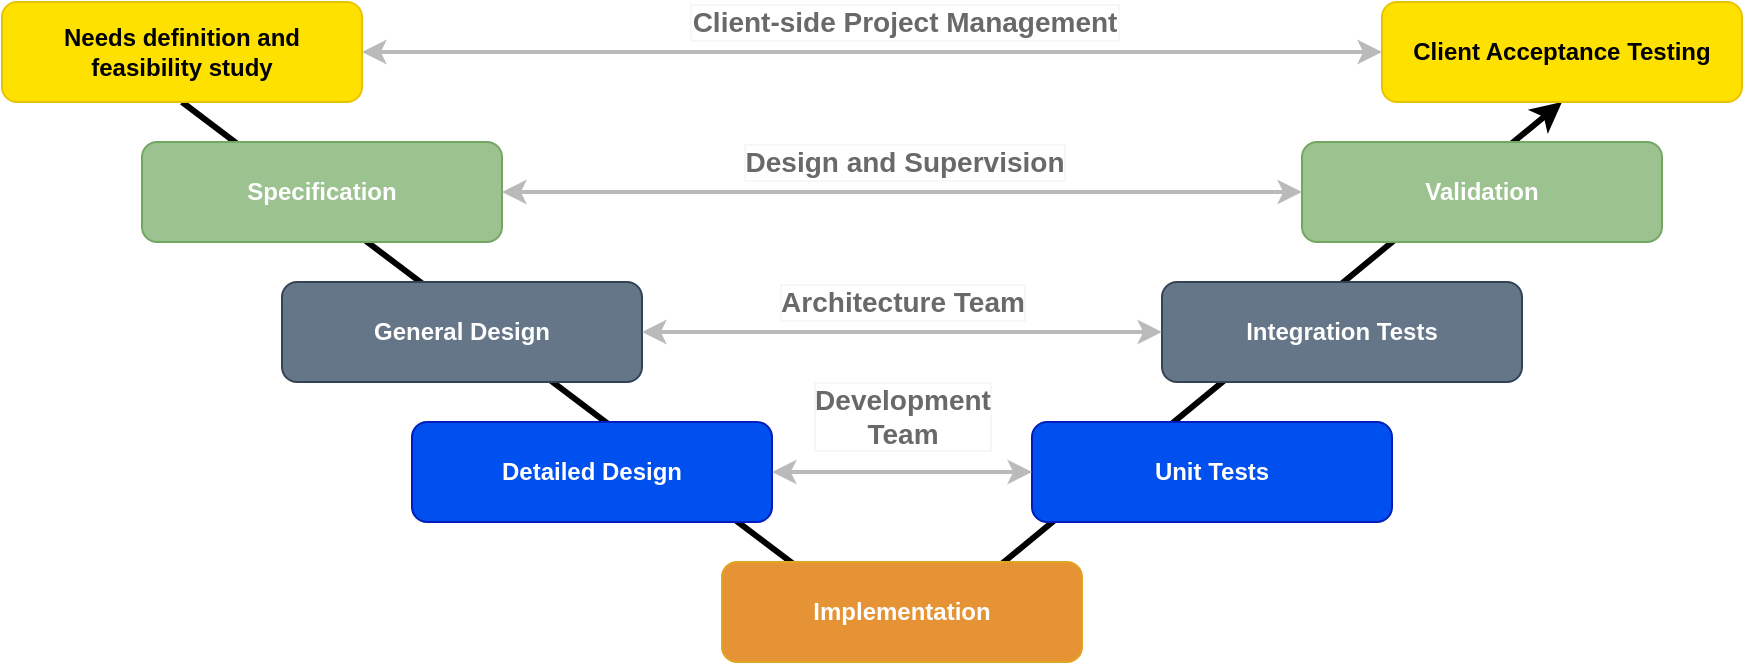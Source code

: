 <mxfile version="20.8.10" type="device"><diagram name="Page-1" id="9b3nNaTiftUTvG_3_gFj"><mxGraphModel dx="1036" dy="654" grid="1" gridSize="10" guides="1" tooltips="1" connect="1" arrows="1" fold="1" page="1" pageScale="1" pageWidth="827" pageHeight="1169" math="0" shadow="0"><root><mxCell id="0"/><mxCell id="1" parent="0"/><mxCell id="eLn2g1gNUvZ1OSXFxSni-25" value="" style="endArrow=none;html=1;rounded=0;strokeWidth=3;fontSize=14;entryX=0.5;entryY=1;entryDx=0;entryDy=0;exitX=0.5;exitY=1;exitDx=0;exitDy=0;startArrow=classic;startFill=1;" parent="1" source="eLn2g1gNUvZ1OSXFxSni-15" target="eLn2g1gNUvZ1OSXFxSni-1" edge="1"><mxGeometry width="50" height="50" relative="1" as="geometry"><mxPoint x="840" y="302" as="sourcePoint"/><mxPoint x="150" y="302" as="targetPoint"/><Array as="points"><mxPoint x="510" y="562"/></Array></mxGeometry></mxCell><mxCell id="eLn2g1gNUvZ1OSXFxSni-1" value="&lt;b&gt;Needs definition and&lt;br&gt;feasibility study&lt;/b&gt;" style="rounded=1;whiteSpace=wrap;html=1;strokeColor=#E8C400;fillColor=#FFE100;fontColor=#000000;" parent="1" vertex="1"><mxGeometry x="60" y="240" width="180" height="50" as="geometry"/></mxCell><mxCell id="eLn2g1gNUvZ1OSXFxSni-3" value="Specification" style="rounded=1;whiteSpace=wrap;html=1;strokeColor=#72A661;fillColor=#9CC290;fontColor=#ffffff;fontStyle=1" parent="1" vertex="1"><mxGeometry x="130" y="310" width="180" height="50" as="geometry"/></mxCell><mxCell id="eLn2g1gNUvZ1OSXFxSni-4" value="General Design" style="rounded=1;whiteSpace=wrap;html=1;strokeColor=#314354;fillColor=#647687;fontColor=#ffffff;fontStyle=1" parent="1" vertex="1"><mxGeometry x="200" y="380" width="180" height="50" as="geometry"/></mxCell><mxCell id="eLn2g1gNUvZ1OSXFxSni-5" value="Detailed Design" style="rounded=1;whiteSpace=wrap;html=1;strokeColor=#001DBC;fillColor=#0050ef;fontColor=#ffffff;fontStyle=1" parent="1" vertex="1"><mxGeometry x="265" y="450" width="180" height="50" as="geometry"/></mxCell><mxCell id="eLn2g1gNUvZ1OSXFxSni-6" value="&lt;b&gt;Implementation&lt;/b&gt;" style="rounded=1;whiteSpace=wrap;html=1;strokeColor=#E3A322;fillColor=#E59335;fontColor=#ffffff;" parent="1" vertex="1"><mxGeometry x="420" y="520" width="180" height="50" as="geometry"/></mxCell><mxCell id="eLn2g1gNUvZ1OSXFxSni-12" value="Unit Tests" style="rounded=1;whiteSpace=wrap;html=1;strokeColor=#001DBC;fillColor=#0050ef;fontColor=#ffffff;fontStyle=1" parent="1" vertex="1"><mxGeometry x="575" y="450" width="180" height="50" as="geometry"/></mxCell><mxCell id="eLn2g1gNUvZ1OSXFxSni-13" value="Integration Tests" style="rounded=1;whiteSpace=wrap;html=1;strokeColor=#314354;fillColor=#647687;fontColor=#ffffff;fontStyle=1" parent="1" vertex="1"><mxGeometry x="640" y="380" width="180" height="50" as="geometry"/></mxCell><mxCell id="eLn2g1gNUvZ1OSXFxSni-14" value="Validation" style="rounded=1;whiteSpace=wrap;html=1;strokeColor=#72A661;fillColor=#9CC290;fontColor=#ffffff;fontStyle=1" parent="1" vertex="1"><mxGeometry x="710" y="310" width="180" height="50" as="geometry"/></mxCell><mxCell id="eLn2g1gNUvZ1OSXFxSni-15" value="&lt;b&gt;Client Acceptance Testing&lt;/b&gt;" style="rounded=1;whiteSpace=wrap;html=1;strokeColor=#E8C400;fillColor=#FFE100;fontColor=#000000;" parent="1" vertex="1"><mxGeometry x="750" y="240" width="180" height="50" as="geometry"/></mxCell><mxCell id="eLn2g1gNUvZ1OSXFxSni-16" value="" style="endArrow=classic;startArrow=classic;html=1;rounded=0;exitX=1;exitY=0.5;exitDx=0;exitDy=0;entryX=0;entryY=0.5;entryDx=0;entryDy=0;strokeWidth=2;strokeColor=#BABABA;" parent="1" source="eLn2g1gNUvZ1OSXFxSni-5" target="eLn2g1gNUvZ1OSXFxSni-12" edge="1"><mxGeometry width="50" height="50" relative="1" as="geometry"><mxPoint x="530" y="370" as="sourcePoint"/><mxPoint x="580" y="320" as="targetPoint"/></mxGeometry></mxCell><mxCell id="eLn2g1gNUvZ1OSXFxSni-18" value="" style="endArrow=classic;startArrow=classic;html=1;rounded=0;exitX=1;exitY=0.5;exitDx=0;exitDy=0;entryX=0;entryY=0.5;entryDx=0;entryDy=0;strokeWidth=2;strokeColor=#BABABA;" parent="1" source="eLn2g1gNUvZ1OSXFxSni-4" target="eLn2g1gNUvZ1OSXFxSni-13" edge="1"><mxGeometry width="50" height="50" relative="1" as="geometry"><mxPoint x="455" y="404.5" as="sourcePoint"/><mxPoint x="585" y="404.5" as="targetPoint"/></mxGeometry></mxCell><mxCell id="eLn2g1gNUvZ1OSXFxSni-19" value="" style="endArrow=classic;startArrow=classic;html=1;rounded=0;exitX=1;exitY=0.5;exitDx=0;exitDy=0;entryX=0;entryY=0.5;entryDx=0;entryDy=0;strokeWidth=2;strokeColor=#BABABA;" parent="1" source="eLn2g1gNUvZ1OSXFxSni-3" target="eLn2g1gNUvZ1OSXFxSni-14" edge="1"><mxGeometry width="50" height="50" relative="1" as="geometry"><mxPoint x="400" y="334.5" as="sourcePoint"/><mxPoint x="660" y="334.5" as="targetPoint"/></mxGeometry></mxCell><mxCell id="eLn2g1gNUvZ1OSXFxSni-20" value="&lt;font style=&quot;font-size: 14px;&quot;&gt;&lt;b&gt;Design and Supervision&lt;/b&gt;&lt;/font&gt;" style="edgeLabel;html=1;align=center;verticalAlign=middle;resizable=0;points=[];labelBorderColor=#F7F7F7;spacing=8;spacingLeft=0;labelBackgroundColor=default;fontColor=#696969;" parent="eLn2g1gNUvZ1OSXFxSni-19" vertex="1" connectable="0"><mxGeometry x="-0.293" relative="1" as="geometry"><mxPoint x="59" y="-15" as="offset"/></mxGeometry></mxCell><mxCell id="eLn2g1gNUvZ1OSXFxSni-21" value="" style="endArrow=classic;startArrow=classic;html=1;rounded=0;exitX=1;exitY=0.5;exitDx=0;exitDy=0;entryX=0;entryY=0.5;entryDx=0;entryDy=0;strokeWidth=2;strokeColor=#BABABA;" parent="1" source="eLn2g1gNUvZ1OSXFxSni-1" target="eLn2g1gNUvZ1OSXFxSni-15" edge="1"><mxGeometry width="50" height="50" relative="1" as="geometry"><mxPoint x="310" y="264.5" as="sourcePoint"/><mxPoint x="710" y="264.5" as="targetPoint"/></mxGeometry></mxCell><mxCell id="eLn2g1gNUvZ1OSXFxSni-22" value="&lt;font style=&quot;font-size: 14px;&quot;&gt;&lt;b&gt;Client-side Project Management&lt;/b&gt;&lt;/font&gt;" style="edgeLabel;html=1;align=center;verticalAlign=middle;resizable=0;points=[];labelBorderColor=#F7F7F7;spacing=8;spacingLeft=0;labelBackgroundColor=default;fontColor=#696969;" parent="eLn2g1gNUvZ1OSXFxSni-21" vertex="1" connectable="0"><mxGeometry x="-0.293" relative="1" as="geometry"><mxPoint x="90" y="-15" as="offset"/></mxGeometry></mxCell><mxCell id="eLn2g1gNUvZ1OSXFxSni-23" value="&lt;span style=&quot;font-size: 14px;&quot;&gt;&lt;b&gt;Architecture Team&lt;/b&gt;&lt;/span&gt;" style="edgeLabel;html=1;align=center;verticalAlign=middle;resizable=0;points=[];labelBorderColor=#F7F7F7;spacing=8;spacingLeft=0;labelBackgroundColor=default;fontColor=#696969;" parent="1" vertex="1" connectable="0"><mxGeometry x="510" y="390" as="geometry"/></mxCell><mxCell id="eLn2g1gNUvZ1OSXFxSni-24" value="&lt;span style=&quot;font-size: 14px;&quot;&gt;&lt;b&gt;Development&lt;br&gt;Team&lt;br&gt;&lt;/b&gt;&lt;/span&gt;" style="edgeLabel;html=1;align=center;verticalAlign=middle;resizable=0;points=[];labelBorderColor=#F7F7F7;spacing=8;spacingLeft=0;labelBackgroundColor=default;fontColor=#696969;" parent="1" vertex="1" connectable="0"><mxGeometry x="510" y="447" as="geometry"/></mxCell></root></mxGraphModel></diagram></mxfile>